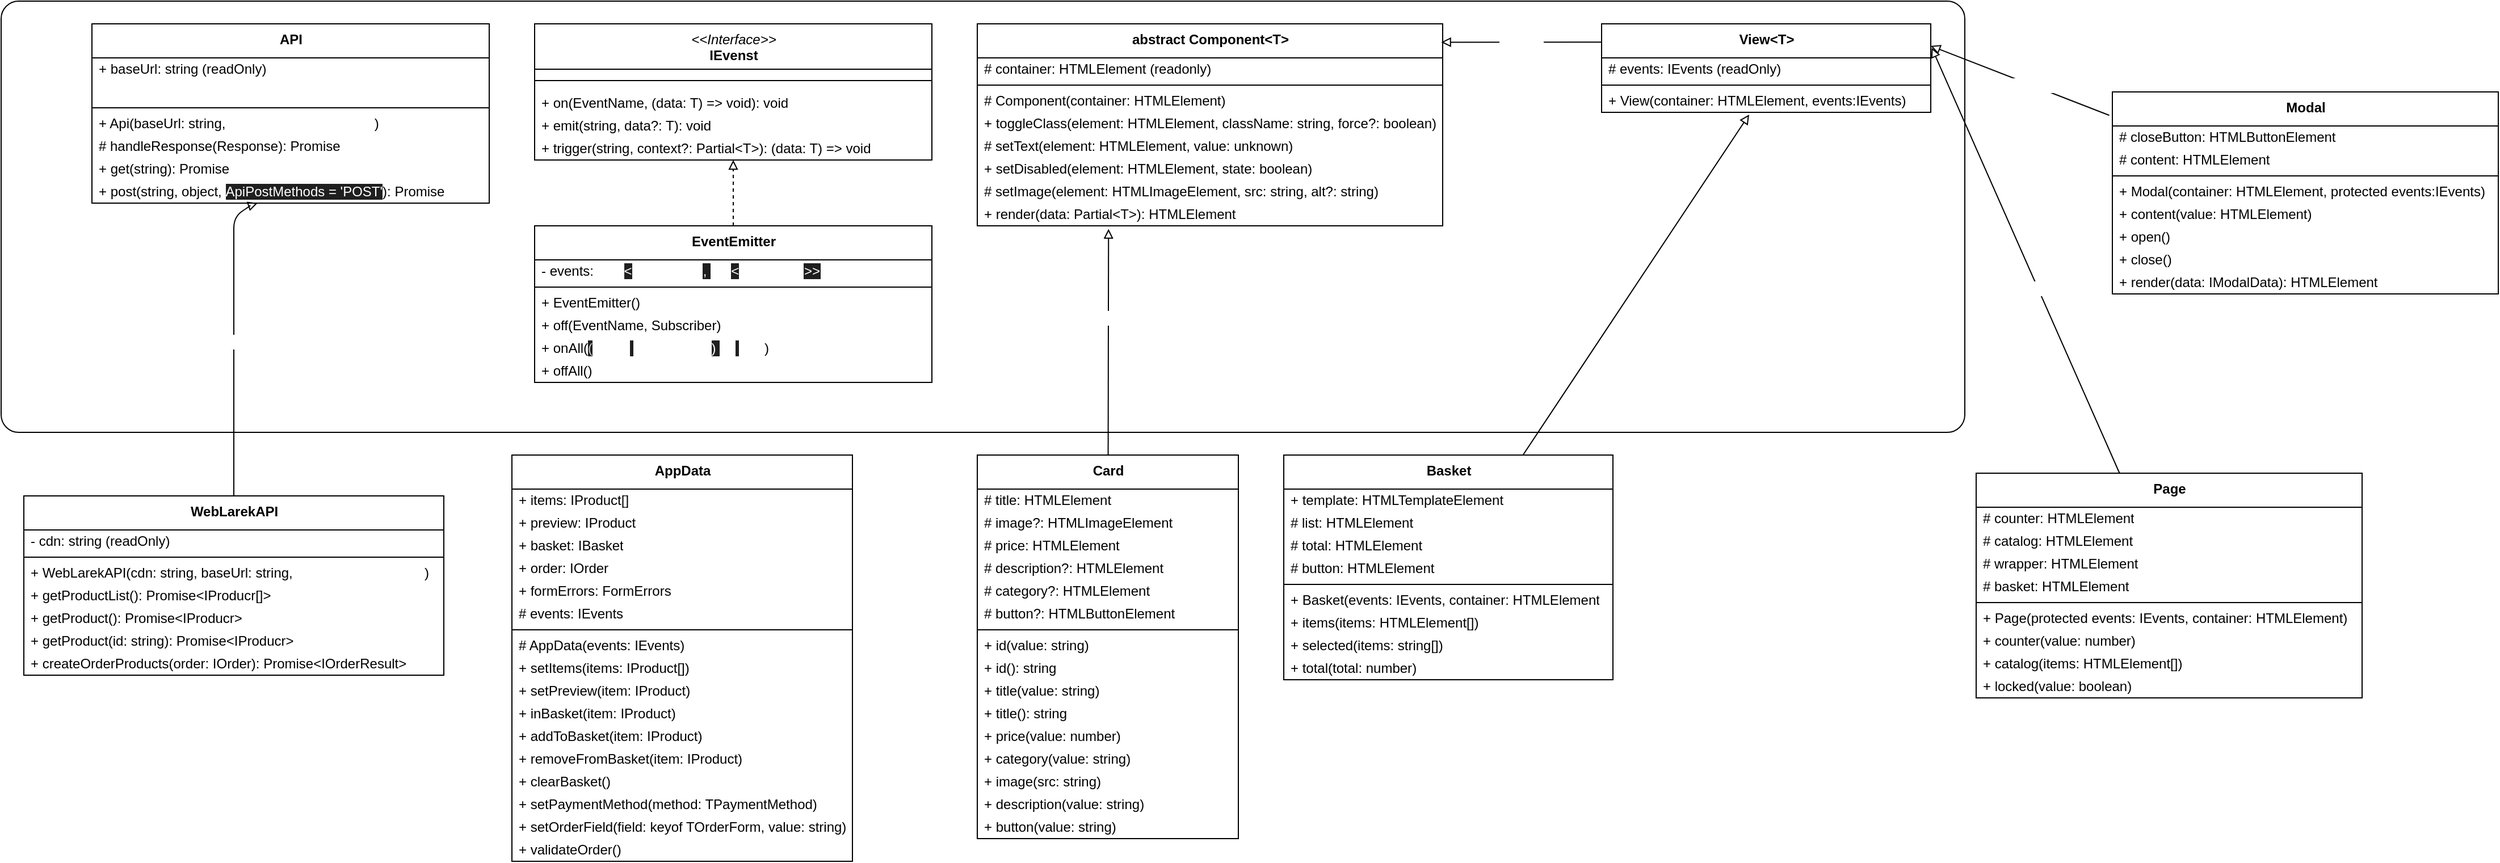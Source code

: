 <mxfile>
    <diagram id="bC8TNeiAY1hGkGNAFDr6" name="Страница 1">
        <mxGraphModel dx="747" dy="750" grid="1" gridSize="10" guides="1" tooltips="1" connect="1" arrows="1" fold="1" page="1" pageScale="1" pageWidth="827" pageHeight="1169" math="0" shadow="0">
            <root>
                <mxCell id="0"/>
                <mxCell id="1" parent="0"/>
                <mxCell id="15" value="&amp;nbsp; &amp;nbsp;Base" style="html=1;align=left;verticalAlign=top;rounded=1;absoluteArcSize=1;arcSize=31;fontColor=#ffffff;" parent="1" vertex="1">
                    <mxGeometry x="70" y="70" width="1730" height="380" as="geometry"/>
                </mxCell>
                <mxCell id="2" value="&lt;b&gt;API&lt;/b&gt;" style="swimlane;fontStyle=0;align=center;verticalAlign=top;childLayout=stackLayout;horizontal=1;startSize=30;horizontalStack=0;resizeParent=1;resizeParentMax=0;resizeLast=0;collapsible=0;marginBottom=0;html=1;" parent="1" vertex="1">
                    <mxGeometry x="150" y="90" width="350" height="158" as="geometry"/>
                </mxCell>
                <mxCell id="4" value="+ baseUrl: string (readOnly)" style="text;html=1;strokeColor=none;fillColor=none;align=left;verticalAlign=middle;spacingLeft=4;spacingRight=4;overflow=hidden;rotatable=0;points=[[0,0.5],[1,0.5]];portConstraint=eastwest;" parent="2" vertex="1">
                    <mxGeometry y="30" width="350" height="20" as="geometry"/>
                </mxCell>
                <mxCell id="10" value="&lt;font color=&quot;#ffffff&quot;&gt;# options: RequestInit&lt;/font&gt;" style="text;html=1;strokeColor=none;fillColor=none;align=left;verticalAlign=middle;spacingLeft=4;spacingRight=4;overflow=hidden;rotatable=0;points=[[0,0.5],[1,0.5]];portConstraint=eastwest;" parent="2" vertex="1">
                    <mxGeometry y="50" width="350" height="20" as="geometry"/>
                </mxCell>
                <mxCell id="7" value="" style="line;strokeWidth=1;fillColor=none;align=left;verticalAlign=middle;spacingTop=-1;spacingLeft=3;spacingRight=3;rotatable=0;labelPosition=right;points=[];portConstraint=eastwest;" parent="2" vertex="1">
                    <mxGeometry y="70" width="350" height="8" as="geometry"/>
                </mxCell>
                <mxCell id="9" value="+ Api(baseUrl: string,&amp;nbsp;&lt;span style=&quot;color: rgb(255, 255, 255);&quot;&gt;options: RequestInit = {}&lt;/span&gt;)" style="text;html=1;strokeColor=none;fillColor=none;align=left;verticalAlign=middle;spacingLeft=4;spacingRight=4;overflow=hidden;rotatable=0;points=[[0,0.5],[1,0.5]];portConstraint=eastwest;" parent="2" vertex="1">
                    <mxGeometry y="78" width="350" height="20" as="geometry"/>
                </mxCell>
                <mxCell id="13" value="# handleResponse(Response): Promise" style="text;html=1;strokeColor=none;fillColor=none;align=left;verticalAlign=middle;spacingLeft=4;spacingRight=4;overflow=hidden;rotatable=0;points=[[0,0.5],[1,0.5]];portConstraint=eastwest;" parent="2" vertex="1">
                    <mxGeometry y="98" width="350" height="20" as="geometry"/>
                </mxCell>
                <mxCell id="11" value="+ get(string): Promise" style="text;html=1;strokeColor=none;fillColor=none;align=left;verticalAlign=middle;spacingLeft=4;spacingRight=4;overflow=hidden;rotatable=0;points=[[0,0.5],[1,0.5]];portConstraint=eastwest;" parent="2" vertex="1">
                    <mxGeometry y="118" width="350" height="20" as="geometry"/>
                </mxCell>
                <mxCell id="14" value="+ post(string, object,&amp;nbsp;&lt;span style=&quot;background-color: rgb(31, 31, 31);&quot;&gt;&lt;font style=&quot;&quot; color=&quot;#ffffff&quot;&gt;ApiPostMethods = 'POST'&lt;/font&gt;&lt;/span&gt;&lt;span style=&quot;background-color: initial;&quot;&gt;): Promise&lt;/span&gt;" style="text;html=1;strokeColor=none;fillColor=none;align=left;verticalAlign=middle;spacingLeft=4;spacingRight=4;overflow=hidden;rotatable=0;points=[[0,0.5],[1,0.5]];portConstraint=eastwest;" parent="2" vertex="1">
                    <mxGeometry y="138" width="350" height="20" as="geometry"/>
                </mxCell>
                <mxCell id="16" value="&lt;i style=&quot;&quot;&gt;&amp;lt;&amp;lt;Interface&amp;gt;&amp;gt;&lt;/i&gt;&lt;br&gt;&lt;b&gt;IEvenst&lt;/b&gt;" style="swimlane;fontStyle=0;align=center;verticalAlign=top;childLayout=stackLayout;horizontal=1;startSize=40;horizontalStack=0;resizeParent=1;resizeParentMax=0;resizeLast=0;collapsible=0;marginBottom=0;html=1;" parent="1" vertex="1">
                    <mxGeometry x="540" y="90" width="350" height="120" as="geometry"/>
                </mxCell>
                <mxCell id="19" value="" style="line;strokeWidth=1;fillColor=none;align=left;verticalAlign=middle;spacingTop=-1;spacingLeft=3;spacingRight=3;rotatable=0;labelPosition=right;points=[];portConstraint=eastwest;" parent="16" vertex="1">
                    <mxGeometry y="40" width="350" height="20" as="geometry"/>
                </mxCell>
                <mxCell id="20" value="+ on(EventName, (data: T) =&amp;gt; void): void" style="text;html=1;strokeColor=none;fillColor=none;align=left;verticalAlign=middle;spacingLeft=4;spacingRight=4;overflow=hidden;rotatable=0;points=[[0,0.5],[1,0.5]];portConstraint=eastwest;" parent="16" vertex="1">
                    <mxGeometry y="60" width="350" height="20" as="geometry"/>
                </mxCell>
                <mxCell id="21" value="+ emit(string, data?: T): void" style="text;html=1;strokeColor=none;fillColor=none;align=left;verticalAlign=middle;spacingLeft=4;spacingRight=4;overflow=hidden;rotatable=0;points=[[0,0.5],[1,0.5]];portConstraint=eastwest;" parent="16" vertex="1">
                    <mxGeometry y="80" width="350" height="20" as="geometry"/>
                </mxCell>
                <mxCell id="22" value="+ trigger(string, context?: Partial&amp;lt;T&amp;gt;): (data: T) =&amp;gt; void" style="text;html=1;strokeColor=none;fillColor=none;align=left;verticalAlign=middle;spacingLeft=4;spacingRight=4;overflow=hidden;rotatable=0;points=[[0,0.5],[1,0.5]];portConstraint=eastwest;" parent="16" vertex="1">
                    <mxGeometry y="100" width="350" height="20" as="geometry"/>
                </mxCell>
                <mxCell id="59" value="" style="edgeStyle=none;html=1;dashed=1;fontFamily=Helvetica;fontColor=#FFFFFF;startArrow=none;startFill=0;endArrow=block;endFill=0;" parent="1" source="24" target="22" edge="1">
                    <mxGeometry relative="1" as="geometry"/>
                </mxCell>
                <mxCell id="24" value="&lt;b&gt;EventEmitter&lt;/b&gt;" style="swimlane;fontStyle=0;align=center;verticalAlign=top;childLayout=stackLayout;horizontal=1;startSize=30;horizontalStack=0;resizeParent=1;resizeParentMax=0;resizeLast=0;collapsible=0;marginBottom=0;html=1;" parent="1" vertex="1">
                    <mxGeometry x="540" y="268" width="350" height="138" as="geometry"/>
                </mxCell>
                <mxCell id="25" value="- events:&amp;nbsp;&lt;font color=&quot;#ffffff&quot;&gt;Map&lt;span style=&quot;background-color: rgb(31, 31, 31);&quot;&gt;&amp;lt;&lt;/span&gt;EventName&lt;span style=&quot;background-color: rgb(31, 31, 31);&quot;&gt;, &lt;/span&gt;Set&lt;span style=&quot;background-color: rgb(31, 31, 31);&quot;&gt;&amp;lt;&lt;/span&gt;Subscriber&lt;span style=&quot;background-color: rgb(31, 31, 31);&quot;&gt;&amp;gt;&amp;gt;&lt;/span&gt;&lt;/font&gt;" style="text;html=1;strokeColor=none;fillColor=none;align=left;verticalAlign=middle;spacingLeft=4;spacingRight=4;overflow=hidden;rotatable=0;points=[[0,0.5],[1,0.5]];portConstraint=eastwest;" parent="24" vertex="1">
                    <mxGeometry y="30" width="350" height="20" as="geometry"/>
                </mxCell>
                <mxCell id="27" value="" style="line;strokeWidth=1;fillColor=none;align=left;verticalAlign=middle;spacingTop=-1;spacingLeft=3;spacingRight=3;rotatable=0;labelPosition=right;points=[];portConstraint=eastwest;" parent="24" vertex="1">
                    <mxGeometry y="50" width="350" height="8" as="geometry"/>
                </mxCell>
                <mxCell id="28" value="+ EventEmitter()" style="text;html=1;strokeColor=none;fillColor=none;align=left;verticalAlign=middle;spacingLeft=4;spacingRight=4;overflow=hidden;rotatable=0;points=[[0,0.5],[1,0.5]];portConstraint=eastwest;" parent="24" vertex="1">
                    <mxGeometry y="58" width="350" height="20" as="geometry"/>
                </mxCell>
                <mxCell id="31" value="+ off(EventName, Subscriber&lt;span style=&quot;background-color: initial;&quot;&gt;)&lt;/span&gt;" style="text;html=1;strokeColor=none;fillColor=none;align=left;verticalAlign=middle;spacingLeft=4;spacingRight=4;overflow=hidden;rotatable=0;points=[[0,0.5],[1,0.5]];portConstraint=eastwest;" parent="24" vertex="1">
                    <mxGeometry y="78" width="350" height="20" as="geometry"/>
                </mxCell>
                <mxCell id="29" value="+ onAll(&lt;span style=&quot;background-color: rgb(31, 31, 31); color: rgb(204, 204, 204);&quot;&gt;(&lt;/span&gt;&lt;font color=&quot;#ffffff&quot;&gt;event:&lt;span style=&quot;background-color: rgb(31, 31, 31);&quot;&gt; &lt;/span&gt;EmitterEvent&lt;span style=&quot;background-color: rgb(31, 31, 31);&quot;&gt;) &lt;/span&gt;=&amp;gt;&lt;span style=&quot;background-color: rgb(31, 31, 31);&quot;&gt; &lt;/span&gt;void&lt;/font&gt;&lt;span style=&quot;background-color: initial;&quot;&gt;)&lt;/span&gt;" style="text;html=1;strokeColor=none;fillColor=none;align=left;verticalAlign=middle;spacingLeft=4;spacingRight=4;overflow=hidden;rotatable=0;points=[[0,0.5],[1,0.5]];portConstraint=eastwest;" parent="24" vertex="1">
                    <mxGeometry y="98" width="350" height="20" as="geometry"/>
                </mxCell>
                <mxCell id="30" value="+ offAll()" style="text;html=1;strokeColor=none;fillColor=none;align=left;verticalAlign=middle;spacingLeft=4;spacingRight=4;overflow=hidden;rotatable=0;points=[[0,0.5],[1,0.5]];portConstraint=eastwest;" parent="24" vertex="1">
                    <mxGeometry y="118" width="350" height="20" as="geometry"/>
                </mxCell>
                <mxCell id="35" value="&lt;b&gt;abstract Component&amp;lt;T&amp;gt;&lt;/b&gt;" style="swimlane;fontStyle=0;align=center;verticalAlign=top;childLayout=stackLayout;horizontal=1;startSize=30;horizontalStack=0;resizeParent=1;resizeParentMax=0;resizeLast=0;collapsible=0;marginBottom=0;html=1;" parent="1" vertex="1">
                    <mxGeometry x="930" y="90" width="410" height="178" as="geometry"/>
                </mxCell>
                <mxCell id="36" value="# container: HTMLElement (readonly)&lt;font color=&quot;#ffffff&quot;&gt;&amp;nbsp;&lt;/font&gt;" style="text;html=1;strokeColor=none;fillColor=none;align=left;verticalAlign=middle;spacingLeft=4;spacingRight=4;overflow=hidden;rotatable=0;points=[[0,0.5],[1,0.5]];portConstraint=eastwest;" parent="35" vertex="1">
                    <mxGeometry y="30" width="410" height="20" as="geometry"/>
                </mxCell>
                <mxCell id="37" value="" style="line;strokeWidth=1;fillColor=none;align=left;verticalAlign=middle;spacingTop=-1;spacingLeft=3;spacingRight=3;rotatable=0;labelPosition=right;points=[];portConstraint=eastwest;" parent="35" vertex="1">
                    <mxGeometry y="50" width="410" height="8" as="geometry"/>
                </mxCell>
                <mxCell id="38" value="# Component(container: HTMLElement)" style="text;html=1;strokeColor=none;fillColor=none;align=left;verticalAlign=middle;spacingLeft=4;spacingRight=4;overflow=hidden;rotatable=0;points=[[0,0.5],[1,0.5]];portConstraint=eastwest;" parent="35" vertex="1">
                    <mxGeometry y="58" width="410" height="20" as="geometry"/>
                </mxCell>
                <mxCell id="39" value="+ toggleClass(element: HTMLElement, className: string, force?: boolean&lt;span style=&quot;background-color: initial;&quot;&gt;)&lt;/span&gt;" style="text;html=1;strokeColor=none;fillColor=none;align=left;verticalAlign=middle;spacingLeft=4;spacingRight=4;overflow=hidden;rotatable=0;points=[[0,0.5],[1,0.5]];portConstraint=eastwest;" parent="35" vertex="1">
                    <mxGeometry y="78" width="410" height="20" as="geometry"/>
                </mxCell>
                <mxCell id="40" value="# setText(element: HTMLElement,&amp;nbsp;value: unknown&lt;span style=&quot;background-color: initial;&quot;&gt;)&lt;/span&gt;" style="text;html=1;strokeColor=none;fillColor=none;align=left;verticalAlign=middle;spacingLeft=4;spacingRight=4;overflow=hidden;rotatable=0;points=[[0,0.5],[1,0.5]];portConstraint=eastwest;" parent="35" vertex="1">
                    <mxGeometry y="98" width="410" height="20" as="geometry"/>
                </mxCell>
                <mxCell id="41" value="+ setDisabled(element: HTMLElement,&amp;nbsp;state: boolean)" style="text;html=1;strokeColor=none;fillColor=none;align=left;verticalAlign=middle;spacingLeft=4;spacingRight=4;overflow=hidden;rotatable=0;points=[[0,0.5],[1,0.5]];portConstraint=eastwest;" parent="35" vertex="1">
                    <mxGeometry y="118" width="410" height="20" as="geometry"/>
                </mxCell>
                <mxCell id="42" value="# setImage(element: HTMLImageElement,&amp;nbsp;src: string, alt?: string)" style="text;html=1;strokeColor=none;fillColor=none;align=left;verticalAlign=middle;spacingLeft=4;spacingRight=4;overflow=hidden;rotatable=0;points=[[0,0.5],[1,0.5]];portConstraint=eastwest;" parent="35" vertex="1">
                    <mxGeometry y="138" width="410" height="20" as="geometry"/>
                </mxCell>
                <mxCell id="43" value="+ render(data: Partial&amp;lt;T&amp;gt;): HTMLElement" style="text;html=1;strokeColor=none;fillColor=none;align=left;verticalAlign=middle;spacingLeft=4;spacingRight=4;overflow=hidden;rotatable=0;points=[[0,0.5],[1,0.5]];portConstraint=eastwest;" parent="35" vertex="1">
                    <mxGeometry y="158" width="410" height="20" as="geometry"/>
                </mxCell>
                <mxCell id="45" value="&lt;b&gt;View&amp;lt;T&amp;gt;&lt;/b&gt;" style="swimlane;fontStyle=0;align=center;verticalAlign=top;childLayout=stackLayout;horizontal=1;startSize=30;horizontalStack=0;resizeParent=1;resizeParentMax=0;resizeLast=0;collapsible=0;marginBottom=0;html=1;" parent="1" vertex="1">
                    <mxGeometry x="1480" y="90" width="290" height="78" as="geometry"/>
                </mxCell>
                <mxCell id="46" value="# events: IEvents (readOnly)&lt;font color=&quot;#ffffff&quot;&gt;&amp;nbsp;&lt;/font&gt;" style="text;html=1;strokeColor=none;fillColor=none;align=left;verticalAlign=middle;spacingLeft=4;spacingRight=4;overflow=hidden;rotatable=0;points=[[0,0.5],[1,0.5]];portConstraint=eastwest;" parent="45" vertex="1">
                    <mxGeometry y="30" width="290" height="20" as="geometry"/>
                </mxCell>
                <mxCell id="47" value="" style="line;strokeWidth=1;fillColor=none;align=left;verticalAlign=middle;spacingTop=-1;spacingLeft=3;spacingRight=3;rotatable=0;labelPosition=right;points=[];portConstraint=eastwest;" parent="45" vertex="1">
                    <mxGeometry y="50" width="290" height="8" as="geometry"/>
                </mxCell>
                <mxCell id="48" value="+ View(container: HTMLElement, events:IEvents)" style="text;html=1;strokeColor=none;fillColor=none;align=left;verticalAlign=middle;spacingLeft=4;spacingRight=4;overflow=hidden;rotatable=0;points=[[0,0.5],[1,0.5]];portConstraint=eastwest;" parent="45" vertex="1">
                    <mxGeometry y="58" width="290" height="20" as="geometry"/>
                </mxCell>
                <mxCell id="54" value="Extends" style="endArrow=none;startArrow=block;html=1;fontFamily=Helvetica;fontColor=#FFFFFF;exitX=0.997;exitY=0.091;exitDx=0;exitDy=0;endFill=0;exitPerimeter=0;entryX=-0.001;entryY=0.207;entryDx=0;entryDy=0;entryPerimeter=0;startFill=0;" parent="1" source="35" target="45" edge="1">
                    <mxGeometry width="50" height="50" relative="1" as="geometry">
                        <mxPoint x="1380" y="180" as="sourcePoint"/>
                        <mxPoint x="1430" y="130" as="targetPoint"/>
                        <Array as="points"/>
                    </mxGeometry>
                </mxCell>
                <mxCell id="60" value="&lt;b&gt;AppData&lt;/b&gt;" style="swimlane;fontStyle=0;align=center;verticalAlign=top;childLayout=stackLayout;horizontal=1;startSize=30;horizontalStack=0;resizeParent=1;resizeParentMax=0;resizeLast=0;collapsible=0;marginBottom=0;html=1;" parent="1" vertex="1">
                    <mxGeometry x="520" y="470" width="300" height="358" as="geometry"/>
                </mxCell>
                <mxCell id="69" value="+ items: IProduct[]" style="text;html=1;strokeColor=none;fillColor=none;align=left;verticalAlign=middle;spacingLeft=4;spacingRight=4;overflow=hidden;rotatable=0;points=[[0,0.5],[1,0.5]];portConstraint=eastwest;" parent="60" vertex="1">
                    <mxGeometry y="30" width="300" height="20" as="geometry"/>
                </mxCell>
                <mxCell id="70" value="+ preview: IProduct" style="text;html=1;strokeColor=none;fillColor=none;align=left;verticalAlign=middle;spacingLeft=4;spacingRight=4;overflow=hidden;rotatable=0;points=[[0,0.5],[1,0.5]];portConstraint=eastwest;" parent="60" vertex="1">
                    <mxGeometry y="50" width="300" height="20" as="geometry"/>
                </mxCell>
                <mxCell id="61" value="+ basket: IBasket" style="text;html=1;strokeColor=none;fillColor=none;align=left;verticalAlign=middle;spacingLeft=4;spacingRight=4;overflow=hidden;rotatable=0;points=[[0,0.5],[1,0.5]];portConstraint=eastwest;" parent="60" vertex="1">
                    <mxGeometry y="70" width="300" height="20" as="geometry"/>
                </mxCell>
                <mxCell id="72" value="+ order: IOrder" style="text;html=1;strokeColor=none;fillColor=none;align=left;verticalAlign=middle;spacingLeft=4;spacingRight=4;overflow=hidden;rotatable=0;points=[[0,0.5],[1,0.5]];portConstraint=eastwest;" parent="60" vertex="1">
                    <mxGeometry y="90" width="300" height="20" as="geometry"/>
                </mxCell>
                <mxCell id="71" value="+ formErrors: FormErrors" style="text;html=1;strokeColor=none;fillColor=none;align=left;verticalAlign=middle;spacingLeft=4;spacingRight=4;overflow=hidden;rotatable=0;points=[[0,0.5],[1,0.5]];portConstraint=eastwest;" parent="60" vertex="1">
                    <mxGeometry y="110" width="300" height="20" as="geometry"/>
                </mxCell>
                <mxCell id="73" value="# events: IEvents" style="text;html=1;strokeColor=none;fillColor=none;align=left;verticalAlign=middle;spacingLeft=4;spacingRight=4;overflow=hidden;rotatable=0;points=[[0,0.5],[1,0.5]];portConstraint=eastwest;" parent="60" vertex="1">
                    <mxGeometry y="130" width="300" height="20" as="geometry"/>
                </mxCell>
                <mxCell id="62" value="" style="line;strokeWidth=1;fillColor=none;align=left;verticalAlign=middle;spacingTop=-1;spacingLeft=3;spacingRight=3;rotatable=0;labelPosition=right;points=[];portConstraint=eastwest;" parent="60" vertex="1">
                    <mxGeometry y="150" width="300" height="8" as="geometry"/>
                </mxCell>
                <mxCell id="63" value="# AppData(events: IEvents)" style="text;html=1;strokeColor=none;fillColor=none;align=left;verticalAlign=middle;spacingLeft=4;spacingRight=4;overflow=hidden;rotatable=0;points=[[0,0.5],[1,0.5]];portConstraint=eastwest;" parent="60" vertex="1">
                    <mxGeometry y="158" width="300" height="20" as="geometry"/>
                </mxCell>
                <mxCell id="64" value="+ setItems(items: IProduct[]&lt;span style=&quot;background-color: initial;&quot;&gt;)&lt;/span&gt;" style="text;html=1;strokeColor=none;fillColor=none;align=left;verticalAlign=middle;spacingLeft=4;spacingRight=4;overflow=hidden;rotatable=0;points=[[0,0.5],[1,0.5]];portConstraint=eastwest;" parent="60" vertex="1">
                    <mxGeometry y="178" width="300" height="20" as="geometry"/>
                </mxCell>
                <mxCell id="65" value="+ setPreview(item: IProduct&lt;span style=&quot;background-color: initial;&quot;&gt;)&lt;/span&gt;" style="text;html=1;strokeColor=none;fillColor=none;align=left;verticalAlign=middle;spacingLeft=4;spacingRight=4;overflow=hidden;rotatable=0;points=[[0,0.5],[1,0.5]];portConstraint=eastwest;" parent="60" vertex="1">
                    <mxGeometry y="198" width="300" height="20" as="geometry"/>
                </mxCell>
                <mxCell id="66" value="+ inBasket(item: IProduct)" style="text;html=1;strokeColor=none;fillColor=none;align=left;verticalAlign=middle;spacingLeft=4;spacingRight=4;overflow=hidden;rotatable=0;points=[[0,0.5],[1,0.5]];portConstraint=eastwest;" parent="60" vertex="1">
                    <mxGeometry y="218" width="300" height="20" as="geometry"/>
                </mxCell>
                <mxCell id="67" value="+ addToBasket(item: IProduct)" style="text;html=1;strokeColor=none;fillColor=none;align=left;verticalAlign=middle;spacingLeft=4;spacingRight=4;overflow=hidden;rotatable=0;points=[[0,0.5],[1,0.5]];portConstraint=eastwest;" parent="60" vertex="1">
                    <mxGeometry y="238" width="300" height="20" as="geometry"/>
                </mxCell>
                <mxCell id="68" value="+ removeFromBasket(item: IProduct)" style="text;html=1;strokeColor=none;fillColor=none;align=left;verticalAlign=middle;spacingLeft=4;spacingRight=4;overflow=hidden;rotatable=0;points=[[0,0.5],[1,0.5]];portConstraint=eastwest;" parent="60" vertex="1">
                    <mxGeometry y="258" width="300" height="20" as="geometry"/>
                </mxCell>
                <mxCell id="74" value="+ clearBasket()" style="text;html=1;strokeColor=none;fillColor=none;align=left;verticalAlign=middle;spacingLeft=4;spacingRight=4;overflow=hidden;rotatable=0;points=[[0,0.5],[1,0.5]];portConstraint=eastwest;" parent="60" vertex="1">
                    <mxGeometry y="278" width="300" height="20" as="geometry"/>
                </mxCell>
                <mxCell id="75" value="+ setPaymentMethod(method: TPaymentMethod)" style="text;html=1;strokeColor=none;fillColor=none;align=left;verticalAlign=middle;spacingLeft=4;spacingRight=4;overflow=hidden;rotatable=0;points=[[0,0.5],[1,0.5]];portConstraint=eastwest;" parent="60" vertex="1">
                    <mxGeometry y="298" width="300" height="20" as="geometry"/>
                </mxCell>
                <mxCell id="76" value="+ setOrderField(field: keyof TOrderForm, value: string)" style="text;html=1;strokeColor=none;fillColor=none;align=left;verticalAlign=middle;spacingLeft=4;spacingRight=4;overflow=hidden;rotatable=0;points=[[0,0.5],[1,0.5]];portConstraint=eastwest;" parent="60" vertex="1">
                    <mxGeometry y="318" width="300" height="20" as="geometry"/>
                </mxCell>
                <mxCell id="77" value="+ validateOrder()" style="text;html=1;strokeColor=none;fillColor=none;align=left;verticalAlign=middle;spacingLeft=4;spacingRight=4;overflow=hidden;rotatable=0;points=[[0,0.5],[1,0.5]];portConstraint=eastwest;" parent="60" vertex="1">
                    <mxGeometry y="338" width="300" height="20" as="geometry"/>
                </mxCell>
                <mxCell id="88" value="" style="edgeStyle=none;html=1;fontFamily=Helvetica;fontColor=#FFFFFF;startArrow=none;startFill=0;endArrow=block;endFill=0;" parent="1" source="78" target="14" edge="1">
                    <mxGeometry relative="1" as="geometry">
                        <Array as="points">
                            <mxPoint x="275" y="260"/>
                            <mxPoint x="290" y="250"/>
                        </Array>
                    </mxGeometry>
                </mxCell>
                <mxCell id="89" value="Extends" style="edgeLabel;html=1;align=center;verticalAlign=middle;resizable=0;points=[];fontFamily=Helvetica;fontColor=#FFFFFF;" parent="88" vertex="1" connectable="0">
                    <mxGeometry x="0.008" y="-1" relative="1" as="geometry">
                        <mxPoint as="offset"/>
                    </mxGeometry>
                </mxCell>
                <mxCell id="78" value="&lt;b&gt;WebLarekAPI&lt;/b&gt;" style="swimlane;fontStyle=0;align=center;verticalAlign=top;childLayout=stackLayout;horizontal=1;startSize=30;horizontalStack=0;resizeParent=1;resizeParentMax=0;resizeLast=0;collapsible=0;marginBottom=0;html=1;" parent="1" vertex="1">
                    <mxGeometry x="90" y="506" width="370" height="158" as="geometry"/>
                </mxCell>
                <mxCell id="79" value="- cdn: string (readOnly)" style="text;html=1;strokeColor=none;fillColor=none;align=left;verticalAlign=middle;spacingLeft=4;spacingRight=4;overflow=hidden;rotatable=0;points=[[0,0.5],[1,0.5]];portConstraint=eastwest;" parent="78" vertex="1">
                    <mxGeometry y="30" width="370" height="20" as="geometry"/>
                </mxCell>
                <mxCell id="81" value="" style="line;strokeWidth=1;fillColor=none;align=left;verticalAlign=middle;spacingTop=-1;spacingLeft=3;spacingRight=3;rotatable=0;labelPosition=right;points=[];portConstraint=eastwest;" parent="78" vertex="1">
                    <mxGeometry y="50" width="370" height="8" as="geometry"/>
                </mxCell>
                <mxCell id="138" value="+ WebLarekAPI(cdn: string, baseUrl: string,&amp;nbsp;&lt;span style=&quot;color: rgb(255, 255, 255);&quot;&gt;options?: RequestInit&lt;/span&gt;)" style="text;html=1;strokeColor=none;fillColor=none;align=left;verticalAlign=middle;spacingLeft=4;spacingRight=4;overflow=hidden;rotatable=0;points=[[0,0.5],[1,0.5]];portConstraint=eastwest;" parent="78" vertex="1">
                    <mxGeometry y="58" width="370" height="20" as="geometry"/>
                </mxCell>
                <mxCell id="82" value="+ getProductList(): Promise&amp;lt;IProducr[]&amp;gt;" style="text;html=1;strokeColor=none;fillColor=none;align=left;verticalAlign=middle;spacingLeft=4;spacingRight=4;overflow=hidden;rotatable=0;points=[[0,0.5],[1,0.5]];portConstraint=eastwest;" parent="78" vertex="1">
                    <mxGeometry y="78" width="370" height="20" as="geometry"/>
                </mxCell>
                <mxCell id="139" value="+ getProduct(): Promise&amp;lt;IProducr&amp;gt;" style="text;html=1;strokeColor=none;fillColor=none;align=left;verticalAlign=middle;spacingLeft=4;spacingRight=4;overflow=hidden;rotatable=0;points=[[0,0.5],[1,0.5]];portConstraint=eastwest;" parent="78" vertex="1">
                    <mxGeometry y="98" width="370" height="20" as="geometry"/>
                </mxCell>
                <mxCell id="140" value="+ getProduct(id: string): Promise&amp;lt;IProducr&amp;gt;" style="text;html=1;strokeColor=none;fillColor=none;align=left;verticalAlign=middle;spacingLeft=4;spacingRight=4;overflow=hidden;rotatable=0;points=[[0,0.5],[1,0.5]];portConstraint=eastwest;" parent="78" vertex="1">
                    <mxGeometry y="118" width="370" height="20" as="geometry"/>
                </mxCell>
                <mxCell id="141" value="+ createOrderProducts(order: IOrder): Promise&amp;lt;IOrderResult&amp;gt;" style="text;html=1;strokeColor=none;fillColor=none;align=left;verticalAlign=middle;spacingLeft=4;spacingRight=4;overflow=hidden;rotatable=0;points=[[0,0.5],[1,0.5]];portConstraint=eastwest;" parent="78" vertex="1">
                    <mxGeometry y="138" width="370" height="20" as="geometry"/>
                </mxCell>
                <mxCell id="91" value="&lt;b&gt;Modal&lt;/b&gt;" style="swimlane;fontStyle=0;align=center;verticalAlign=top;childLayout=stackLayout;horizontal=1;startSize=30;horizontalStack=0;resizeParent=1;resizeParentMax=0;resizeLast=0;collapsible=0;marginBottom=0;html=1;" parent="1" vertex="1">
                    <mxGeometry x="1930" y="150" width="340" height="178" as="geometry"/>
                </mxCell>
                <mxCell id="92" value="# closeButton: HTMLButtonElement" style="text;html=1;strokeColor=none;fillColor=none;align=left;verticalAlign=middle;spacingLeft=4;spacingRight=4;overflow=hidden;rotatable=0;points=[[0,0.5],[1,0.5]];portConstraint=eastwest;" parent="91" vertex="1">
                    <mxGeometry y="30" width="340" height="20" as="geometry"/>
                </mxCell>
                <mxCell id="95" value="# content: HTMLElement" style="text;html=1;strokeColor=none;fillColor=none;align=left;verticalAlign=middle;spacingLeft=4;spacingRight=4;overflow=hidden;rotatable=0;points=[[0,0.5],[1,0.5]];portConstraint=eastwest;" parent="91" vertex="1">
                    <mxGeometry y="50" width="340" height="20" as="geometry"/>
                </mxCell>
                <mxCell id="93" value="" style="line;strokeWidth=1;fillColor=none;align=left;verticalAlign=middle;spacingTop=-1;spacingLeft=3;spacingRight=3;rotatable=0;labelPosition=right;points=[];portConstraint=eastwest;" parent="91" vertex="1">
                    <mxGeometry y="70" width="340" height="8" as="geometry"/>
                </mxCell>
                <mxCell id="94" value="+ Modal(container: HTMLElement, protected events:IEvents)" style="text;html=1;strokeColor=none;fillColor=none;align=left;verticalAlign=middle;spacingLeft=4;spacingRight=4;overflow=hidden;rotatable=0;points=[[0,0.5],[1,0.5]];portConstraint=eastwest;" parent="91" vertex="1">
                    <mxGeometry y="78" width="340" height="20" as="geometry"/>
                </mxCell>
                <mxCell id="96" value="+ content(value: HTMLElement)" style="text;html=1;strokeColor=none;fillColor=none;align=left;verticalAlign=middle;spacingLeft=4;spacingRight=4;overflow=hidden;rotatable=0;points=[[0,0.5],[1,0.5]];portConstraint=eastwest;" parent="91" vertex="1">
                    <mxGeometry y="98" width="340" height="20" as="geometry"/>
                </mxCell>
                <mxCell id="97" value="+ open()" style="text;html=1;strokeColor=none;fillColor=none;align=left;verticalAlign=middle;spacingLeft=4;spacingRight=4;overflow=hidden;rotatable=0;points=[[0,0.5],[1,0.5]];portConstraint=eastwest;" parent="91" vertex="1">
                    <mxGeometry y="118" width="340" height="20" as="geometry"/>
                </mxCell>
                <mxCell id="98" value="+ close()" style="text;html=1;strokeColor=none;fillColor=none;align=left;verticalAlign=middle;spacingLeft=4;spacingRight=4;overflow=hidden;rotatable=0;points=[[0,0.5],[1,0.5]];portConstraint=eastwest;" parent="91" vertex="1">
                    <mxGeometry y="138" width="340" height="20" as="geometry"/>
                </mxCell>
                <mxCell id="99" value="+ render(data: IModalData): HTMLElement" style="text;html=1;strokeColor=none;fillColor=none;align=left;verticalAlign=middle;spacingLeft=4;spacingRight=4;overflow=hidden;rotatable=0;points=[[0,0.5],[1,0.5]];portConstraint=eastwest;" parent="91" vertex="1">
                    <mxGeometry y="158" width="340" height="20" as="geometry"/>
                </mxCell>
                <mxCell id="102" style="edgeStyle=none;html=1;entryX=1;entryY=0.25;entryDx=0;entryDy=0;fontFamily=Helvetica;fontColor=#FFFFFF;startArrow=none;startFill=0;endArrow=block;endFill=0;exitX=-0.008;exitY=0.116;exitDx=0;exitDy=0;exitPerimeter=0;" parent="1" source="91" target="45" edge="1">
                    <mxGeometry relative="1" as="geometry">
                        <mxPoint x="1880" y="120" as="sourcePoint"/>
                    </mxGeometry>
                </mxCell>
                <mxCell id="103" value="Extends" style="edgeLabel;html=1;align=center;verticalAlign=middle;resizable=0;points=[];fontFamily=Helvetica;fontColor=#FFFFFF;" parent="102" vertex="1" connectable="0">
                    <mxGeometry x="-0.119" relative="1" as="geometry">
                        <mxPoint as="offset"/>
                    </mxGeometry>
                </mxCell>
                <mxCell id="123" style="edgeStyle=none;html=1;fontFamily=Helvetica;fontColor=#FFFFFF;startArrow=none;startFill=0;endArrow=block;endFill=0;entryX=0.282;entryY=1.139;entryDx=0;entryDy=0;entryPerimeter=0;" parent="1" source="104" target="43" edge="1">
                    <mxGeometry relative="1" as="geometry"/>
                </mxCell>
                <mxCell id="124" value="Extends" style="edgeLabel;html=1;align=center;verticalAlign=middle;resizable=0;points=[];fontFamily=Helvetica;fontColor=#FFFFFF;" parent="123" vertex="1" connectable="0">
                    <mxGeometry x="0.218" relative="1" as="geometry">
                        <mxPoint as="offset"/>
                    </mxGeometry>
                </mxCell>
                <mxCell id="104" value="&lt;b&gt;Card&lt;/b&gt;" style="swimlane;fontStyle=0;align=center;verticalAlign=top;childLayout=stackLayout;horizontal=1;startSize=30;horizontalStack=0;resizeParent=1;resizeParentMax=0;resizeLast=0;collapsible=0;marginBottom=0;html=1;" parent="1" vertex="1">
                    <mxGeometry x="930" y="470" width="230" height="338" as="geometry"/>
                </mxCell>
                <mxCell id="105" value="# title: HTMLElement&lt;font color=&quot;#ffffff&quot;&gt;&amp;nbsp;&lt;/font&gt;" style="text;html=1;strokeColor=none;fillColor=none;align=left;verticalAlign=middle;spacingLeft=4;spacingRight=4;overflow=hidden;rotatable=0;points=[[0,0.5],[1,0.5]];portConstraint=eastwest;" parent="104" vertex="1">
                    <mxGeometry y="30" width="230" height="20" as="geometry"/>
                </mxCell>
                <mxCell id="114" value="# image?: HTMLImageElement&lt;font color=&quot;#ffffff&quot;&gt;&amp;nbsp;&lt;/font&gt;" style="text;html=1;strokeColor=none;fillColor=none;align=left;verticalAlign=middle;spacingLeft=4;spacingRight=4;overflow=hidden;rotatable=0;points=[[0,0.5],[1,0.5]];portConstraint=eastwest;" parent="104" vertex="1">
                    <mxGeometry y="50" width="230" height="20" as="geometry"/>
                </mxCell>
                <mxCell id="113" value="# price: HTMLElement&lt;font color=&quot;#ffffff&quot;&gt;&amp;nbsp;&lt;/font&gt;" style="text;html=1;strokeColor=none;fillColor=none;align=left;verticalAlign=middle;spacingLeft=4;spacingRight=4;overflow=hidden;rotatable=0;points=[[0,0.5],[1,0.5]];portConstraint=eastwest;" parent="104" vertex="1">
                    <mxGeometry y="70" width="230" height="20" as="geometry"/>
                </mxCell>
                <mxCell id="115" value="# description?: HTMLElement&lt;font color=&quot;#ffffff&quot;&gt;&amp;nbsp;&lt;/font&gt;" style="text;html=1;strokeColor=none;fillColor=none;align=left;verticalAlign=middle;spacingLeft=4;spacingRight=4;overflow=hidden;rotatable=0;points=[[0,0.5],[1,0.5]];portConstraint=eastwest;" parent="104" vertex="1">
                    <mxGeometry y="90" width="230" height="20" as="geometry"/>
                </mxCell>
                <mxCell id="117" value="# category?: HTMLElement&lt;font color=&quot;#ffffff&quot;&gt;&amp;nbsp;&lt;/font&gt;" style="text;html=1;strokeColor=none;fillColor=none;align=left;verticalAlign=middle;spacingLeft=4;spacingRight=4;overflow=hidden;rotatable=0;points=[[0,0.5],[1,0.5]];portConstraint=eastwest;" parent="104" vertex="1">
                    <mxGeometry y="110" width="230" height="20" as="geometry"/>
                </mxCell>
                <mxCell id="116" value="# button?: HTMLButtonElement&lt;font color=&quot;#ffffff&quot;&gt;&amp;nbsp;&lt;/font&gt;" style="text;html=1;strokeColor=none;fillColor=none;align=left;verticalAlign=middle;spacingLeft=4;spacingRight=4;overflow=hidden;rotatable=0;points=[[0,0.5],[1,0.5]];portConstraint=eastwest;" parent="104" vertex="1">
                    <mxGeometry y="130" width="230" height="20" as="geometry"/>
                </mxCell>
                <mxCell id="106" value="" style="line;strokeWidth=1;fillColor=none;align=left;verticalAlign=middle;spacingTop=-1;spacingLeft=3;spacingRight=3;rotatable=0;labelPosition=right;points=[];portConstraint=eastwest;" parent="104" vertex="1">
                    <mxGeometry y="150" width="230" height="8" as="geometry"/>
                </mxCell>
                <mxCell id="109" value="+ id(value: string&lt;span style=&quot;background-color: initial;&quot;&gt;)&lt;/span&gt;" style="text;html=1;strokeColor=none;fillColor=none;align=left;verticalAlign=middle;spacingLeft=4;spacingRight=4;overflow=hidden;rotatable=0;points=[[0,0.5],[1,0.5]];portConstraint=eastwest;" parent="104" vertex="1">
                    <mxGeometry y="158" width="230" height="20" as="geometry"/>
                </mxCell>
                <mxCell id="110" value="+ id(&lt;span style=&quot;background-color: initial;&quot;&gt;):&amp;nbsp;&lt;/span&gt;string" style="text;html=1;strokeColor=none;fillColor=none;align=left;verticalAlign=middle;spacingLeft=4;spacingRight=4;overflow=hidden;rotatable=0;points=[[0,0.5],[1,0.5]];portConstraint=eastwest;" parent="104" vertex="1">
                    <mxGeometry y="178" width="230" height="20" as="geometry"/>
                </mxCell>
                <mxCell id="111" value="+ title(value: string&lt;span style=&quot;background-color: initial;&quot;&gt;)&lt;/span&gt;" style="text;html=1;strokeColor=none;fillColor=none;align=left;verticalAlign=middle;spacingLeft=4;spacingRight=4;overflow=hidden;rotatable=0;points=[[0,0.5],[1,0.5]];portConstraint=eastwest;" parent="104" vertex="1">
                    <mxGeometry y="198" width="230" height="20" as="geometry"/>
                </mxCell>
                <mxCell id="118" value="+ title(&lt;span style=&quot;background-color: initial;&quot;&gt;): string&lt;/span&gt;" style="text;html=1;strokeColor=none;fillColor=none;align=left;verticalAlign=middle;spacingLeft=4;spacingRight=4;overflow=hidden;rotatable=0;points=[[0,0.5],[1,0.5]];portConstraint=eastwest;" parent="104" vertex="1">
                    <mxGeometry y="218" width="230" height="20" as="geometry"/>
                </mxCell>
                <mxCell id="112" value="+ price(value: number&lt;span style=&quot;background-color: initial;&quot;&gt;)&lt;/span&gt;" style="text;html=1;strokeColor=none;fillColor=none;align=left;verticalAlign=middle;spacingLeft=4;spacingRight=4;overflow=hidden;rotatable=0;points=[[0,0.5],[1,0.5]];portConstraint=eastwest;" parent="104" vertex="1">
                    <mxGeometry y="238" width="230" height="20" as="geometry"/>
                </mxCell>
                <mxCell id="119" value="+ category(value: string&lt;span style=&quot;background-color: initial;&quot;&gt;)&lt;/span&gt;" style="text;html=1;strokeColor=none;fillColor=none;align=left;verticalAlign=middle;spacingLeft=4;spacingRight=4;overflow=hidden;rotatable=0;points=[[0,0.5],[1,0.5]];portConstraint=eastwest;" parent="104" vertex="1">
                    <mxGeometry y="258" width="230" height="20" as="geometry"/>
                </mxCell>
                <mxCell id="120" value="+ image(src: string&lt;span style=&quot;background-color: initial;&quot;&gt;)&lt;/span&gt;" style="text;html=1;strokeColor=none;fillColor=none;align=left;verticalAlign=middle;spacingLeft=4;spacingRight=4;overflow=hidden;rotatable=0;points=[[0,0.5],[1,0.5]];portConstraint=eastwest;" parent="104" vertex="1">
                    <mxGeometry y="278" width="230" height="20" as="geometry"/>
                </mxCell>
                <mxCell id="121" value="+ description(value: string&lt;span style=&quot;background-color: initial;&quot;&gt;)&lt;/span&gt;" style="text;html=1;strokeColor=none;fillColor=none;align=left;verticalAlign=middle;spacingLeft=4;spacingRight=4;overflow=hidden;rotatable=0;points=[[0,0.5],[1,0.5]];portConstraint=eastwest;" parent="104" vertex="1">
                    <mxGeometry y="298" width="230" height="20" as="geometry"/>
                </mxCell>
                <mxCell id="122" value="+ button(value: string&lt;span style=&quot;background-color: initial;&quot;&gt;)&lt;/span&gt;" style="text;html=1;strokeColor=none;fillColor=none;align=left;verticalAlign=middle;spacingLeft=4;spacingRight=4;overflow=hidden;rotatable=0;points=[[0,0.5],[1,0.5]];portConstraint=eastwest;" parent="104" vertex="1">
                    <mxGeometry y="318" width="230" height="20" as="geometry"/>
                </mxCell>
                <mxCell id="136" style="edgeStyle=none;html=1;fontFamily=Helvetica;fontColor=#FFFFFF;startArrow=none;startFill=0;endArrow=block;endFill=0;entryX=1.003;entryY=0.271;entryDx=0;entryDy=0;entryPerimeter=0;" parent="1" source="125" target="45" edge="1">
                    <mxGeometry relative="1" as="geometry">
                        <mxPoint x="1780.0" y="110" as="targetPoint"/>
                    </mxGeometry>
                </mxCell>
                <mxCell id="137" value="Extends" style="edgeLabel;html=1;align=center;verticalAlign=middle;resizable=0;points=[];fontFamily=Helvetica;fontColor=#FFFFFF;" parent="136" vertex="1" connectable="0">
                    <mxGeometry x="-0.126" y="2" relative="1" as="geometry">
                        <mxPoint as="offset"/>
                    </mxGeometry>
                </mxCell>
                <mxCell id="125" value="&lt;b&gt;Page&lt;/b&gt;" style="swimlane;fontStyle=0;align=center;verticalAlign=top;childLayout=stackLayout;horizontal=1;startSize=30;horizontalStack=0;resizeParent=1;resizeParentMax=0;resizeLast=0;collapsible=0;marginBottom=0;html=1;" parent="1" vertex="1">
                    <mxGeometry x="1810" y="486" width="340" height="198" as="geometry"/>
                </mxCell>
                <mxCell id="126" value="# counter: HTMLElement" style="text;html=1;strokeColor=none;fillColor=none;align=left;verticalAlign=middle;spacingLeft=4;spacingRight=4;overflow=hidden;rotatable=0;points=[[0,0.5],[1,0.5]];portConstraint=eastwest;" parent="125" vertex="1">
                    <mxGeometry y="30" width="340" height="20" as="geometry"/>
                </mxCell>
                <mxCell id="127" value="# catalog: HTMLElement" style="text;html=1;strokeColor=none;fillColor=none;align=left;verticalAlign=middle;spacingLeft=4;spacingRight=4;overflow=hidden;rotatable=0;points=[[0,0.5],[1,0.5]];portConstraint=eastwest;" parent="125" vertex="1">
                    <mxGeometry y="50" width="340" height="20" as="geometry"/>
                </mxCell>
                <mxCell id="134" value="# wrapper: HTMLElement" style="text;html=1;strokeColor=none;fillColor=none;align=left;verticalAlign=middle;spacingLeft=4;spacingRight=4;overflow=hidden;rotatable=0;points=[[0,0.5],[1,0.5]];portConstraint=eastwest;" parent="125" vertex="1">
                    <mxGeometry y="70" width="340" height="20" as="geometry"/>
                </mxCell>
                <mxCell id="135" value="# basket: HTMLElement" style="text;html=1;strokeColor=none;fillColor=none;align=left;verticalAlign=middle;spacingLeft=4;spacingRight=4;overflow=hidden;rotatable=0;points=[[0,0.5],[1,0.5]];portConstraint=eastwest;" parent="125" vertex="1">
                    <mxGeometry y="90" width="340" height="20" as="geometry"/>
                </mxCell>
                <mxCell id="128" value="" style="line;strokeWidth=1;fillColor=none;align=left;verticalAlign=middle;spacingTop=-1;spacingLeft=3;spacingRight=3;rotatable=0;labelPosition=right;points=[];portConstraint=eastwest;" parent="125" vertex="1">
                    <mxGeometry y="110" width="340" height="8" as="geometry"/>
                </mxCell>
                <mxCell id="129" value="+ Page(protected events: IEvents, container: HTMLElement)" style="text;html=1;strokeColor=none;fillColor=none;align=left;verticalAlign=middle;spacingLeft=4;spacingRight=4;overflow=hidden;rotatable=0;points=[[0,0.5],[1,0.5]];portConstraint=eastwest;" parent="125" vertex="1">
                    <mxGeometry y="118" width="340" height="20" as="geometry"/>
                </mxCell>
                <mxCell id="130" value="+ counter(value: number)" style="text;html=1;strokeColor=none;fillColor=none;align=left;verticalAlign=middle;spacingLeft=4;spacingRight=4;overflow=hidden;rotatable=0;points=[[0,0.5],[1,0.5]];portConstraint=eastwest;" parent="125" vertex="1">
                    <mxGeometry y="138" width="340" height="20" as="geometry"/>
                </mxCell>
                <mxCell id="131" value="+ catalog(items: HTMLElement[])" style="text;html=1;strokeColor=none;fillColor=none;align=left;verticalAlign=middle;spacingLeft=4;spacingRight=4;overflow=hidden;rotatable=0;points=[[0,0.5],[1,0.5]];portConstraint=eastwest;" parent="125" vertex="1">
                    <mxGeometry y="158" width="340" height="20" as="geometry"/>
                </mxCell>
                <mxCell id="132" value="+ locked(value: boolean)" style="text;html=1;strokeColor=none;fillColor=none;align=left;verticalAlign=middle;spacingLeft=4;spacingRight=4;overflow=hidden;rotatable=0;points=[[0,0.5],[1,0.5]];portConstraint=eastwest;" parent="125" vertex="1">
                    <mxGeometry y="178" width="340" height="20" as="geometry"/>
                </mxCell>
                <mxCell id="159" value="" style="edgeStyle=none;html=1;endArrow=block;endFill=0;" parent="1" source="142" edge="1">
                    <mxGeometry relative="1" as="geometry">
                        <mxPoint x="1610" y="170" as="targetPoint"/>
                    </mxGeometry>
                </mxCell>
                <mxCell id="142" value="&lt;b&gt;Basket&lt;/b&gt;" style="swimlane;fontStyle=0;align=center;verticalAlign=top;childLayout=stackLayout;horizontal=1;startSize=30;horizontalStack=0;resizeParent=1;resizeParentMax=0;resizeLast=0;collapsible=0;marginBottom=0;html=1;" parent="1" vertex="1">
                    <mxGeometry x="1200" y="470" width="290" height="198" as="geometry"/>
                </mxCell>
                <mxCell id="143" value="+ template: HTMLTemplateElement&lt;font color=&quot;#ffffff&quot;&gt;&amp;nbsp;&lt;/font&gt;" style="text;html=1;strokeColor=none;fillColor=none;align=left;verticalAlign=middle;spacingLeft=4;spacingRight=4;overflow=hidden;rotatable=0;points=[[0,0.5],[1,0.5]];portConstraint=eastwest;" parent="142" vertex="1">
                    <mxGeometry y="30" width="290" height="20" as="geometry"/>
                </mxCell>
                <mxCell id="144" value="# list: HTMLElement&lt;font color=&quot;#ffffff&quot;&gt;&amp;nbsp;&lt;/font&gt;" style="text;html=1;strokeColor=none;fillColor=none;align=left;verticalAlign=middle;spacingLeft=4;spacingRight=4;overflow=hidden;rotatable=0;points=[[0,0.5],[1,0.5]];portConstraint=eastwest;" parent="142" vertex="1">
                    <mxGeometry y="50" width="290" height="20" as="geometry"/>
                </mxCell>
                <mxCell id="145" value="# total: HTMLElement&lt;font color=&quot;#ffffff&quot;&gt;&amp;nbsp;&lt;/font&gt;" style="text;html=1;strokeColor=none;fillColor=none;align=left;verticalAlign=middle;spacingLeft=4;spacingRight=4;overflow=hidden;rotatable=0;points=[[0,0.5],[1,0.5]];portConstraint=eastwest;" parent="142" vertex="1">
                    <mxGeometry y="70" width="290" height="20" as="geometry"/>
                </mxCell>
                <mxCell id="146" value="# button: HTMLElement&lt;font color=&quot;#ffffff&quot;&gt;&amp;nbsp;&lt;/font&gt;" style="text;html=1;strokeColor=none;fillColor=none;align=left;verticalAlign=middle;spacingLeft=4;spacingRight=4;overflow=hidden;rotatable=0;points=[[0,0.5],[1,0.5]];portConstraint=eastwest;" parent="142" vertex="1">
                    <mxGeometry y="90" width="290" height="20" as="geometry"/>
                </mxCell>
                <mxCell id="149" value="" style="line;strokeWidth=1;fillColor=none;align=left;verticalAlign=middle;spacingTop=-1;spacingLeft=3;spacingRight=3;rotatable=0;labelPosition=right;points=[];portConstraint=eastwest;" parent="142" vertex="1">
                    <mxGeometry y="110" width="290" height="8" as="geometry"/>
                </mxCell>
                <mxCell id="150" value="+ Basket(events: IEvents, container: HTMLElement&lt;br&gt;&lt;span style=&quot;background-color: initial;&quot;&gt;)&lt;/span&gt;" style="text;html=1;strokeColor=none;fillColor=none;align=left;verticalAlign=middle;spacingLeft=4;spacingRight=4;overflow=hidden;rotatable=0;points=[[0,0.5],[1,0.5]];portConstraint=eastwest;" parent="142" vertex="1">
                    <mxGeometry y="118" width="290" height="20" as="geometry"/>
                </mxCell>
                <mxCell id="152" value="+ items(items: HTMLElement[]&lt;span style=&quot;background-color: initial;&quot;&gt;)&lt;/span&gt;" style="text;html=1;strokeColor=none;fillColor=none;align=left;verticalAlign=middle;spacingLeft=4;spacingRight=4;overflow=hidden;rotatable=0;points=[[0,0.5],[1,0.5]];portConstraint=eastwest;" parent="142" vertex="1">
                    <mxGeometry y="138" width="290" height="20" as="geometry"/>
                </mxCell>
                <mxCell id="160" value="+ selected(items: string[]&lt;span style=&quot;background-color: initial;&quot;&gt;)&lt;/span&gt;" style="text;html=1;strokeColor=none;fillColor=none;align=left;verticalAlign=middle;spacingLeft=4;spacingRight=4;overflow=hidden;rotatable=0;points=[[0,0.5],[1,0.5]];portConstraint=eastwest;" vertex="1" parent="142">
                    <mxGeometry y="158" width="290" height="20" as="geometry"/>
                </mxCell>
                <mxCell id="154" value="+ total(total: number&lt;span style=&quot;background-color: initial;&quot;&gt;)&lt;/span&gt;" style="text;html=1;strokeColor=none;fillColor=none;align=left;verticalAlign=middle;spacingLeft=4;spacingRight=4;overflow=hidden;rotatable=0;points=[[0,0.5],[1,0.5]];portConstraint=eastwest;" parent="142" vertex="1">
                    <mxGeometry y="178" width="290" height="20" as="geometry"/>
                </mxCell>
            </root>
        </mxGraphModel>
    </diagram>
</mxfile>